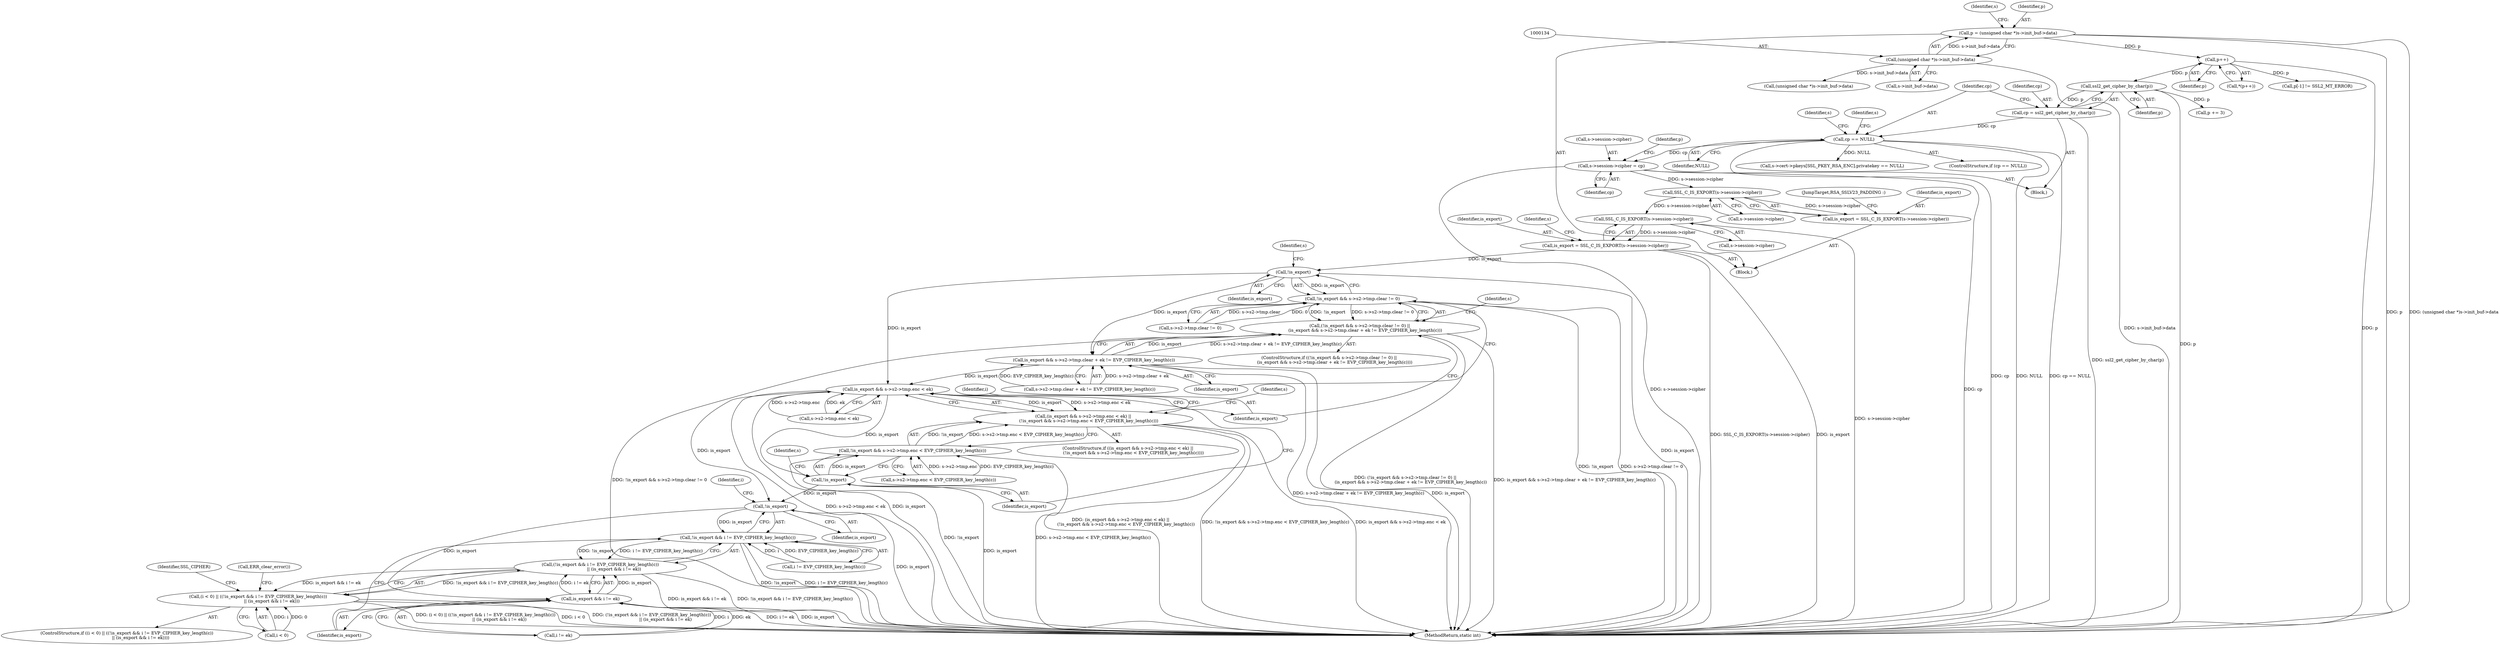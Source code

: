 digraph "0_openssl_86f8fb0e344d62454f8daf3e15236b2b59210756_0@pointer" {
"1000470" [label="(Call,SSL_C_IS_EXPORT(s->session->cipher))"];
"1000228" [label="(Call,s->session->cipher = cp)"];
"1000215" [label="(Call,cp == NULL)"];
"1000210" [label="(Call,cp = ssl2_get_cipher_by_char(p))"];
"1000212" [label="(Call,ssl2_get_cipher_by_char(p))"];
"1000185" [label="(Call,p++)"];
"1000131" [label="(Call,p = (unsigned char *)s->init_buf->data)"];
"1000133" [label="(Call,(unsigned char *)s->init_buf->data)"];
"1000468" [label="(Call,is_export = SSL_C_IS_EXPORT(s->session->cipher))"];
"1000479" [label="(Call,SSL_C_IS_EXPORT(s->session->cipher))"];
"1000477" [label="(Call,is_export = SSL_C_IS_EXPORT(s->session->cipher))"];
"1000514" [label="(Call,!is_export)"];
"1000513" [label="(Call,!is_export && s->s2->tmp.clear != 0)"];
"1000512" [label="(Call,(!is_export && s->s2->tmp.clear != 0) ||\n        (is_export && s->s2->tmp.clear + ek != EVP_CIPHER_key_length(c)))"];
"1000525" [label="(Call,is_export && s->s2->tmp.clear + ek != EVP_CIPHER_key_length(c))"];
"1000551" [label="(Call,is_export && s->s2->tmp.enc < ek)"];
"1000550" [label="(Call,(is_export && s->s2->tmp.enc < ek) ||\n        (!is_export && s->s2->tmp.enc < EVP_CIPHER_key_length(c)))"];
"1000563" [label="(Call,!is_export)"];
"1000562" [label="(Call,!is_export && s->s2->tmp.enc < EVP_CIPHER_key_length(c))"];
"1000633" [label="(Call,!is_export)"];
"1000632" [label="(Call,!is_export && i != EVP_CIPHER_key_length(c))"];
"1000631" [label="(Call,(!is_export && i != EVP_CIPHER_key_length(c))\n                    || (is_export && i != ek))"];
"1000627" [label="(Call,(i < 0) || ((!is_export && i != EVP_CIPHER_key_length(c))\n                    || (is_export && i != ek)))"];
"1000639" [label="(Call,is_export && i != ek)"];
"1000512" [label="(Call,(!is_export && s->s2->tmp.clear != 0) ||\n        (is_export && s->s2->tmp.clear + ek != EVP_CIPHER_key_length(c)))"];
"1000564" [label="(Identifier,is_export)"];
"1000562" [label="(Call,!is_export && s->s2->tmp.enc < EVP_CIPHER_key_length(c))"];
"1000526" [label="(Identifier,is_export)"];
"1000220" [label="(Identifier,s)"];
"1000633" [label="(Call,!is_export)"];
"1000586" [label="(Identifier,i)"];
"1000186" [label="(Identifier,p)"];
"1000552" [label="(Identifier,is_export)"];
"1000577" [label="(Identifier,s)"];
"1000212" [label="(Call,ssl2_get_cipher_by_char(p))"];
"1000143" [label="(Identifier,s)"];
"1000513" [label="(Call,!is_export && s->s2->tmp.clear != 0)"];
"1000478" [label="(Identifier,is_export)"];
"1000215" [label="(Call,cp == NULL)"];
"1000627" [label="(Call,(i < 0) || ((!is_export && i != EVP_CIPHER_key_length(c))\n                    || (is_export && i != ek)))"];
"1000628" [label="(Call,i < 0)"];
"1000553" [label="(Call,s->s2->tmp.enc < ek)"];
"1000565" [label="(Call,s->s2->tmp.enc < EVP_CIPHER_key_length(c))"];
"1000213" [label="(Identifier,p)"];
"1000527" [label="(Call,s->s2->tmp.clear + ek != EVP_CIPHER_key_length(c))"];
"1000210" [label="(Call,cp = ssl2_get_cipher_by_char(p))"];
"1000520" [label="(Identifier,s)"];
"1000471" [label="(Call,s->session->cipher)"];
"1000184" [label="(Call,*(p++))"];
"1000190" [label="(Call,p[-1] != SSL2_MT_ERROR)"];
"1000120" [label="(Block,)"];
"1000468" [label="(Call,is_export = SSL_C_IS_EXPORT(s->session->cipher))"];
"1000480" [label="(Call,s->session->cipher)"];
"1000636" [label="(Identifier,i)"];
"1000479" [label="(Call,SSL_C_IS_EXPORT(s->session->cipher))"];
"1000626" [label="(ControlStructure,if ((i < 0) || ((!is_export && i != EVP_CIPHER_key_length(c))\n                    || (is_export && i != ek))))"];
"1000214" [label="(ControlStructure,if (cp == NULL))"];
"1000216" [label="(Identifier,cp)"];
"1000135" [label="(Call,s->init_buf->data)"];
"1000631" [label="(Call,(!is_export && i != EVP_CIPHER_key_length(c))\n                    || (is_export && i != ek))"];
"1000477" [label="(Call,is_export = SSL_C_IS_EXPORT(s->session->cipher))"];
"1000146" [label="(Block,)"];
"1000211" [label="(Identifier,cp)"];
"1000511" [label="(ControlStructure,if ((!is_export && s->s2->tmp.clear != 0) ||\n        (is_export && s->s2->tmp.clear + ek != EVP_CIPHER_key_length(c))))"];
"1000217" [label="(Identifier,NULL)"];
"1000229" [label="(Call,s->session->cipher)"];
"1000133" [label="(Call,(unsigned char *)s->init_buf->data)"];
"1000131" [label="(Call,p = (unsigned char *)s->init_buf->data)"];
"1000632" [label="(Call,!is_export && i != EVP_CIPHER_key_length(c))"];
"1000489" [label="(Identifier,s)"];
"1000635" [label="(Call,i != EVP_CIPHER_key_length(c))"];
"1001229" [label="(MethodReturn,static int)"];
"1000541" [label="(Identifier,s)"];
"1000293" [label="(Call,(unsigned char *)s->init_buf->data)"];
"1000549" [label="(ControlStructure,if ((is_export && s->s2->tmp.enc < ek) ||\n        (!is_export && s->s2->tmp.enc < EVP_CIPHER_key_length(c))))"];
"1000678" [label="(Identifier,SSL_CIPHER)"];
"1000470" [label="(Call,SSL_C_IS_EXPORT(s->session->cipher))"];
"1000235" [label="(Call,p += 3)"];
"1000476" [label="(JumpTarget,RSA_SSLV23_PADDING :)"];
"1000228" [label="(Call,s->session->cipher = cp)"];
"1000514" [label="(Call,!is_export)"];
"1000563" [label="(Call,!is_export)"];
"1000551" [label="(Call,is_export && s->s2->tmp.enc < ek)"];
"1000634" [label="(Identifier,is_export)"];
"1000645" [label="(Call,ERR_clear_error())"];
"1000525" [label="(Call,is_export && s->s2->tmp.clear + ek != EVP_CIPHER_key_length(c))"];
"1000550" [label="(Call,(is_export && s->s2->tmp.enc < ek) ||\n        (!is_export && s->s2->tmp.enc < EVP_CIPHER_key_length(c)))"];
"1000132" [label="(Identifier,p)"];
"1000516" [label="(Call,s->s2->tmp.clear != 0)"];
"1000231" [label="(Identifier,s)"];
"1000469" [label="(Identifier,is_export)"];
"1000447" [label="(Call,s->cert->pkeys[SSL_PKEY_RSA_ENC].privatekey == NULL)"];
"1000639" [label="(Call,is_export && i != ek)"];
"1000234" [label="(Identifier,cp)"];
"1000640" [label="(Identifier,is_export)"];
"1000185" [label="(Call,p++)"];
"1000236" [label="(Identifier,p)"];
"1000515" [label="(Identifier,is_export)"];
"1000641" [label="(Call,i != ek)"];
"1000569" [label="(Identifier,s)"];
"1000470" -> "1000468"  [label="AST: "];
"1000470" -> "1000471"  [label="CFG: "];
"1000471" -> "1000470"  [label="AST: "];
"1000468" -> "1000470"  [label="CFG: "];
"1000470" -> "1000468"  [label="DDG: s->session->cipher"];
"1000228" -> "1000470"  [label="DDG: s->session->cipher"];
"1000470" -> "1000479"  [label="DDG: s->session->cipher"];
"1000228" -> "1000146"  [label="AST: "];
"1000228" -> "1000234"  [label="CFG: "];
"1000229" -> "1000228"  [label="AST: "];
"1000234" -> "1000228"  [label="AST: "];
"1000236" -> "1000228"  [label="CFG: "];
"1000228" -> "1001229"  [label="DDG: s->session->cipher"];
"1000228" -> "1001229"  [label="DDG: cp"];
"1000215" -> "1000228"  [label="DDG: cp"];
"1000215" -> "1000214"  [label="AST: "];
"1000215" -> "1000217"  [label="CFG: "];
"1000216" -> "1000215"  [label="AST: "];
"1000217" -> "1000215"  [label="AST: "];
"1000220" -> "1000215"  [label="CFG: "];
"1000231" -> "1000215"  [label="CFG: "];
"1000215" -> "1001229"  [label="DDG: cp"];
"1000215" -> "1001229"  [label="DDG: NULL"];
"1000215" -> "1001229"  [label="DDG: cp == NULL"];
"1000210" -> "1000215"  [label="DDG: cp"];
"1000215" -> "1000447"  [label="DDG: NULL"];
"1000210" -> "1000146"  [label="AST: "];
"1000210" -> "1000212"  [label="CFG: "];
"1000211" -> "1000210"  [label="AST: "];
"1000212" -> "1000210"  [label="AST: "];
"1000216" -> "1000210"  [label="CFG: "];
"1000210" -> "1001229"  [label="DDG: ssl2_get_cipher_by_char(p)"];
"1000212" -> "1000210"  [label="DDG: p"];
"1000212" -> "1000213"  [label="CFG: "];
"1000213" -> "1000212"  [label="AST: "];
"1000212" -> "1001229"  [label="DDG: p"];
"1000185" -> "1000212"  [label="DDG: p"];
"1000212" -> "1000235"  [label="DDG: p"];
"1000185" -> "1000184"  [label="AST: "];
"1000185" -> "1000186"  [label="CFG: "];
"1000186" -> "1000185"  [label="AST: "];
"1000184" -> "1000185"  [label="CFG: "];
"1000185" -> "1001229"  [label="DDG: p"];
"1000131" -> "1000185"  [label="DDG: p"];
"1000185" -> "1000190"  [label="DDG: p"];
"1000131" -> "1000120"  [label="AST: "];
"1000131" -> "1000133"  [label="CFG: "];
"1000132" -> "1000131"  [label="AST: "];
"1000133" -> "1000131"  [label="AST: "];
"1000143" -> "1000131"  [label="CFG: "];
"1000131" -> "1001229"  [label="DDG: p"];
"1000131" -> "1001229"  [label="DDG: (unsigned char *)s->init_buf->data"];
"1000133" -> "1000131"  [label="DDG: s->init_buf->data"];
"1000133" -> "1000135"  [label="CFG: "];
"1000134" -> "1000133"  [label="AST: "];
"1000135" -> "1000133"  [label="AST: "];
"1000133" -> "1001229"  [label="DDG: s->init_buf->data"];
"1000133" -> "1000293"  [label="DDG: s->init_buf->data"];
"1000468" -> "1000120"  [label="AST: "];
"1000469" -> "1000468"  [label="AST: "];
"1000476" -> "1000468"  [label="CFG: "];
"1000479" -> "1000477"  [label="AST: "];
"1000479" -> "1000480"  [label="CFG: "];
"1000480" -> "1000479"  [label="AST: "];
"1000477" -> "1000479"  [label="CFG: "];
"1000479" -> "1001229"  [label="DDG: s->session->cipher"];
"1000479" -> "1000477"  [label="DDG: s->session->cipher"];
"1000477" -> "1000120"  [label="AST: "];
"1000478" -> "1000477"  [label="AST: "];
"1000489" -> "1000477"  [label="CFG: "];
"1000477" -> "1001229"  [label="DDG: SSL_C_IS_EXPORT(s->session->cipher)"];
"1000477" -> "1001229"  [label="DDG: is_export"];
"1000477" -> "1000514"  [label="DDG: is_export"];
"1000514" -> "1000513"  [label="AST: "];
"1000514" -> "1000515"  [label="CFG: "];
"1000515" -> "1000514"  [label="AST: "];
"1000520" -> "1000514"  [label="CFG: "];
"1000513" -> "1000514"  [label="CFG: "];
"1000514" -> "1001229"  [label="DDG: is_export"];
"1000514" -> "1000513"  [label="DDG: is_export"];
"1000514" -> "1000525"  [label="DDG: is_export"];
"1000514" -> "1000551"  [label="DDG: is_export"];
"1000513" -> "1000512"  [label="AST: "];
"1000513" -> "1000516"  [label="CFG: "];
"1000516" -> "1000513"  [label="AST: "];
"1000526" -> "1000513"  [label="CFG: "];
"1000512" -> "1000513"  [label="CFG: "];
"1000513" -> "1001229"  [label="DDG: !is_export"];
"1000513" -> "1001229"  [label="DDG: s->s2->tmp.clear != 0"];
"1000513" -> "1000512"  [label="DDG: !is_export"];
"1000513" -> "1000512"  [label="DDG: s->s2->tmp.clear != 0"];
"1000516" -> "1000513"  [label="DDG: s->s2->tmp.clear"];
"1000516" -> "1000513"  [label="DDG: 0"];
"1000512" -> "1000511"  [label="AST: "];
"1000512" -> "1000525"  [label="CFG: "];
"1000525" -> "1000512"  [label="AST: "];
"1000541" -> "1000512"  [label="CFG: "];
"1000552" -> "1000512"  [label="CFG: "];
"1000512" -> "1001229"  [label="DDG: is_export && s->s2->tmp.clear + ek != EVP_CIPHER_key_length(c)"];
"1000512" -> "1001229"  [label="DDG: !is_export && s->s2->tmp.clear != 0"];
"1000512" -> "1001229"  [label="DDG: (!is_export && s->s2->tmp.clear != 0) ||\n        (is_export && s->s2->tmp.clear + ek != EVP_CIPHER_key_length(c))"];
"1000525" -> "1000512"  [label="DDG: is_export"];
"1000525" -> "1000512"  [label="DDG: s->s2->tmp.clear + ek != EVP_CIPHER_key_length(c)"];
"1000525" -> "1000526"  [label="CFG: "];
"1000525" -> "1000527"  [label="CFG: "];
"1000526" -> "1000525"  [label="AST: "];
"1000527" -> "1000525"  [label="AST: "];
"1000525" -> "1001229"  [label="DDG: is_export"];
"1000525" -> "1001229"  [label="DDG: s->s2->tmp.clear + ek != EVP_CIPHER_key_length(c)"];
"1000527" -> "1000525"  [label="DDG: s->s2->tmp.clear + ek"];
"1000527" -> "1000525"  [label="DDG: EVP_CIPHER_key_length(c)"];
"1000525" -> "1000551"  [label="DDG: is_export"];
"1000551" -> "1000550"  [label="AST: "];
"1000551" -> "1000552"  [label="CFG: "];
"1000551" -> "1000553"  [label="CFG: "];
"1000552" -> "1000551"  [label="AST: "];
"1000553" -> "1000551"  [label="AST: "];
"1000564" -> "1000551"  [label="CFG: "];
"1000550" -> "1000551"  [label="CFG: "];
"1000551" -> "1001229"  [label="DDG: s->s2->tmp.enc < ek"];
"1000551" -> "1001229"  [label="DDG: is_export"];
"1000551" -> "1000550"  [label="DDG: is_export"];
"1000551" -> "1000550"  [label="DDG: s->s2->tmp.enc < ek"];
"1000553" -> "1000551"  [label="DDG: s->s2->tmp.enc"];
"1000553" -> "1000551"  [label="DDG: ek"];
"1000551" -> "1000563"  [label="DDG: is_export"];
"1000551" -> "1000633"  [label="DDG: is_export"];
"1000550" -> "1000549"  [label="AST: "];
"1000550" -> "1000562"  [label="CFG: "];
"1000562" -> "1000550"  [label="AST: "];
"1000577" -> "1000550"  [label="CFG: "];
"1000586" -> "1000550"  [label="CFG: "];
"1000550" -> "1001229"  [label="DDG: (is_export && s->s2->tmp.enc < ek) ||\n        (!is_export && s->s2->tmp.enc < EVP_CIPHER_key_length(c))"];
"1000550" -> "1001229"  [label="DDG: !is_export && s->s2->tmp.enc < EVP_CIPHER_key_length(c)"];
"1000550" -> "1001229"  [label="DDG: is_export && s->s2->tmp.enc < ek"];
"1000562" -> "1000550"  [label="DDG: !is_export"];
"1000562" -> "1000550"  [label="DDG: s->s2->tmp.enc < EVP_CIPHER_key_length(c)"];
"1000563" -> "1000562"  [label="AST: "];
"1000563" -> "1000564"  [label="CFG: "];
"1000564" -> "1000563"  [label="AST: "];
"1000569" -> "1000563"  [label="CFG: "];
"1000562" -> "1000563"  [label="CFG: "];
"1000563" -> "1001229"  [label="DDG: is_export"];
"1000563" -> "1000562"  [label="DDG: is_export"];
"1000563" -> "1000633"  [label="DDG: is_export"];
"1000562" -> "1000565"  [label="CFG: "];
"1000565" -> "1000562"  [label="AST: "];
"1000562" -> "1001229"  [label="DDG: !is_export"];
"1000562" -> "1001229"  [label="DDG: s->s2->tmp.enc < EVP_CIPHER_key_length(c)"];
"1000565" -> "1000562"  [label="DDG: s->s2->tmp.enc"];
"1000565" -> "1000562"  [label="DDG: EVP_CIPHER_key_length(c)"];
"1000633" -> "1000632"  [label="AST: "];
"1000633" -> "1000634"  [label="CFG: "];
"1000634" -> "1000633"  [label="AST: "];
"1000636" -> "1000633"  [label="CFG: "];
"1000632" -> "1000633"  [label="CFG: "];
"1000633" -> "1001229"  [label="DDG: is_export"];
"1000633" -> "1000632"  [label="DDG: is_export"];
"1000633" -> "1000639"  [label="DDG: is_export"];
"1000632" -> "1000631"  [label="AST: "];
"1000632" -> "1000635"  [label="CFG: "];
"1000635" -> "1000632"  [label="AST: "];
"1000640" -> "1000632"  [label="CFG: "];
"1000631" -> "1000632"  [label="CFG: "];
"1000632" -> "1001229"  [label="DDG: !is_export"];
"1000632" -> "1001229"  [label="DDG: i != EVP_CIPHER_key_length(c)"];
"1000632" -> "1000631"  [label="DDG: !is_export"];
"1000632" -> "1000631"  [label="DDG: i != EVP_CIPHER_key_length(c)"];
"1000635" -> "1000632"  [label="DDG: i"];
"1000635" -> "1000632"  [label="DDG: EVP_CIPHER_key_length(c)"];
"1000631" -> "1000627"  [label="AST: "];
"1000631" -> "1000639"  [label="CFG: "];
"1000639" -> "1000631"  [label="AST: "];
"1000627" -> "1000631"  [label="CFG: "];
"1000631" -> "1001229"  [label="DDG: is_export && i != ek"];
"1000631" -> "1001229"  [label="DDG: !is_export && i != EVP_CIPHER_key_length(c)"];
"1000631" -> "1000627"  [label="DDG: !is_export && i != EVP_CIPHER_key_length(c)"];
"1000631" -> "1000627"  [label="DDG: is_export && i != ek"];
"1000639" -> "1000631"  [label="DDG: is_export"];
"1000639" -> "1000631"  [label="DDG: i != ek"];
"1000627" -> "1000626"  [label="AST: "];
"1000627" -> "1000628"  [label="CFG: "];
"1000628" -> "1000627"  [label="AST: "];
"1000645" -> "1000627"  [label="CFG: "];
"1000678" -> "1000627"  [label="CFG: "];
"1000627" -> "1001229"  [label="DDG: (!is_export && i != EVP_CIPHER_key_length(c))\n                    || (is_export && i != ek)"];
"1000627" -> "1001229"  [label="DDG: (i < 0) || ((!is_export && i != EVP_CIPHER_key_length(c))\n                    || (is_export && i != ek))"];
"1000627" -> "1001229"  [label="DDG: i < 0"];
"1000628" -> "1000627"  [label="DDG: i"];
"1000628" -> "1000627"  [label="DDG: 0"];
"1000639" -> "1000640"  [label="CFG: "];
"1000639" -> "1000641"  [label="CFG: "];
"1000640" -> "1000639"  [label="AST: "];
"1000641" -> "1000639"  [label="AST: "];
"1000639" -> "1001229"  [label="DDG: i != ek"];
"1000639" -> "1001229"  [label="DDG: is_export"];
"1000641" -> "1000639"  [label="DDG: i"];
"1000641" -> "1000639"  [label="DDG: ek"];
}
